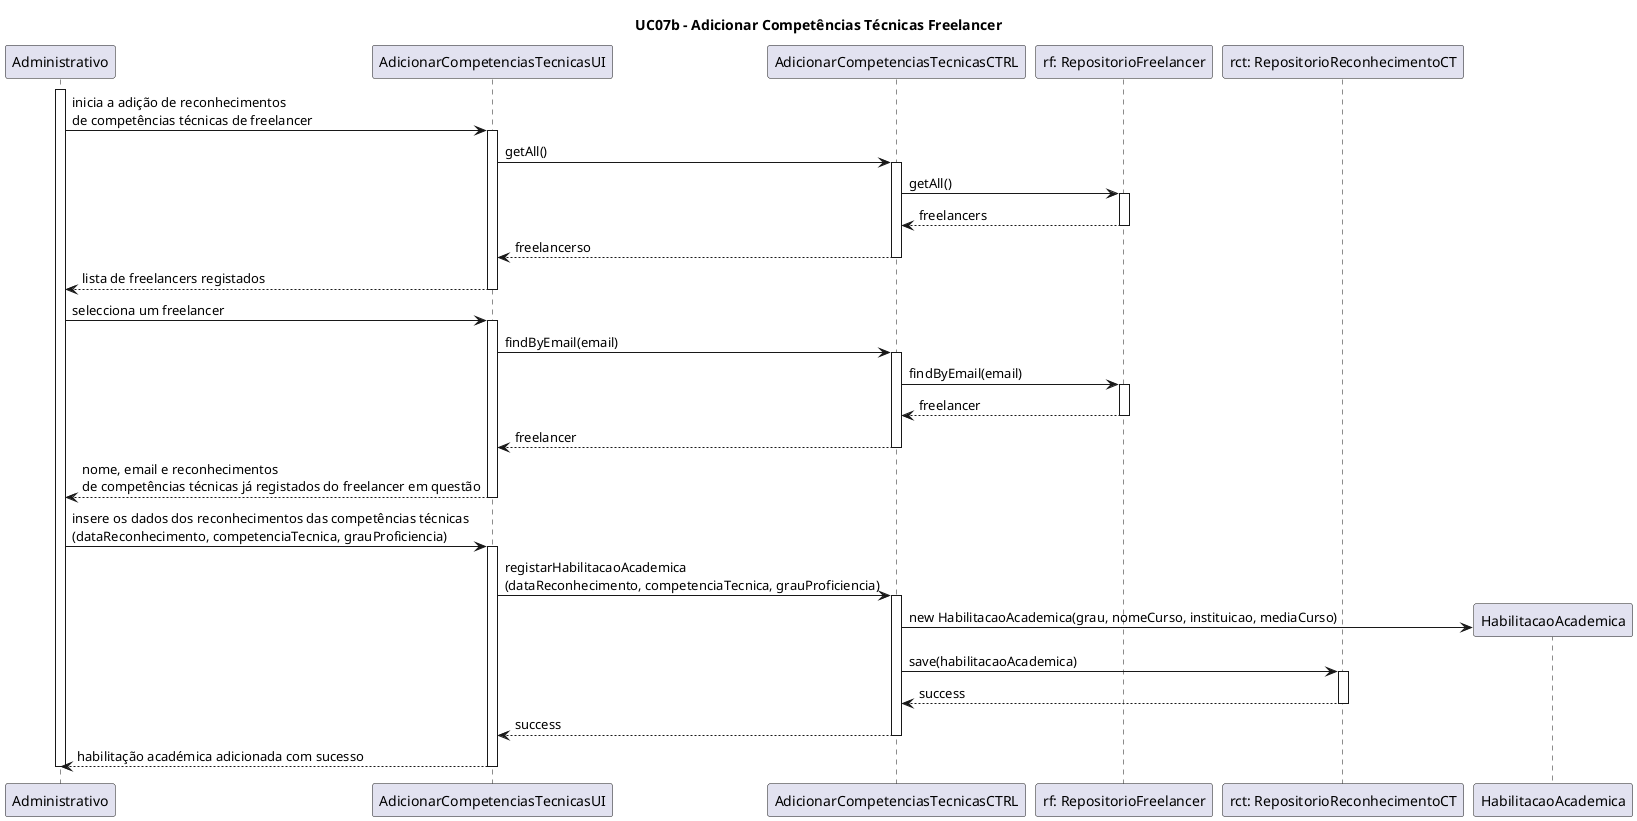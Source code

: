 @startuml

title UC07b - Adicionar Competências Técnicas Freelancer

participant "Administrativo" as Administrativo
participant "AdicionarCompetenciasTecnicasUI" as AdicionarCompetenciasTecnicasUI
participant "AdicionarCompetenciasTecnicasCTRL" as AdicionarCompetenciasTecnicasCTRL
participant "rf: RepositorioFreelancer" as RepositorioFreelancer
participant "rct: RepositorioReconhecimentoCT" as RepositorioReconhecimentoCT

activate Administrativo
Administrativo -> AdicionarCompetenciasTecnicasUI : inicia a adição de reconhecimentos \nde competências técnicas de freelancer
activate AdicionarCompetenciasTecnicasUI
AdicionarCompetenciasTecnicasUI -> AdicionarCompetenciasTecnicasCTRL: getAll()
activate AdicionarCompetenciasTecnicasCTRL
AdicionarCompetenciasTecnicasCTRL -> RepositorioFreelancer: getAll()
activate RepositorioFreelancer

RepositorioFreelancer --> AdicionarCompetenciasTecnicasCTRL: freelancers
deactivate RepositorioFreelancer
AdicionarCompetenciasTecnicasCTRL --> AdicionarCompetenciasTecnicasUI: freelancerso
deactivate AdicionarCompetenciasTecnicasCTRL
AdicionarCompetenciasTecnicasUI --> Administrativo: lista de freelancers registados
deactivate AdicionarCompetenciasTecnicasUI

Administrativo -> AdicionarCompetenciasTecnicasUI: selecciona um freelancer
activate AdicionarCompetenciasTecnicasUI
AdicionarCompetenciasTecnicasUI -> AdicionarCompetenciasTecnicasCTRL: findByEmail(email)
activate AdicionarCompetenciasTecnicasCTRL
AdicionarCompetenciasTecnicasCTRL -> RepositorioFreelancer: findByEmail(email)
activate RepositorioFreelancer
RepositorioFreelancer --> AdicionarCompetenciasTecnicasCTRL: freelancer
deactivate RepositorioFreelancer
AdicionarCompetenciasTecnicasCTRL --> AdicionarCompetenciasTecnicasUI: freelancer
deactivate AdicionarCompetenciasTecnicasCTRL
AdicionarCompetenciasTecnicasUI --> Administrativo: nome, email e reconhecimentos \nde competências técnicas já registados do freelancer em questão
deactivate AdicionarCompetenciasTecnicasUI

Administrativo -> AdicionarCompetenciasTecnicasUI: insere os dados dos reconhecimentos das competências técnicas\n(dataReconhecimento, competenciaTecnica, grauProficiencia)
activate AdicionarCompetenciasTecnicasUI
AdicionarCompetenciasTecnicasUI -> AdicionarCompetenciasTecnicasCTRL: registarHabilitacaoAcademica\n(dataReconhecimento, competenciaTecnica, grauProficiencia)
activate AdicionarCompetenciasTecnicasCTRL
create HabilitacaoAcademica
AdicionarCompetenciasTecnicasCTRL -> HabilitacaoAcademica: new HabilitacaoAcademica(grau, nomeCurso, instituicao, mediaCurso)
AdicionarCompetenciasTecnicasCTRL -> RepositorioReconhecimentoCT: save(habilitacaoAcademica)
activate RepositorioReconhecimentoCT
RepositorioReconhecimentoCT --> AdicionarCompetenciasTecnicasCTRL: success
deactivate RepositorioReconhecimentoCT
AdicionarCompetenciasTecnicasCTRL --> AdicionarCompetenciasTecnicasUI: success
deactivate AdicionarCompetenciasTecnicasCTRL
AdicionarCompetenciasTecnicasUI --> Administrativo: habilitação académica adicionada com sucesso
deactivate AdicionarCompetenciasTecnicasUI
deactivate Administrativo

@enduml
